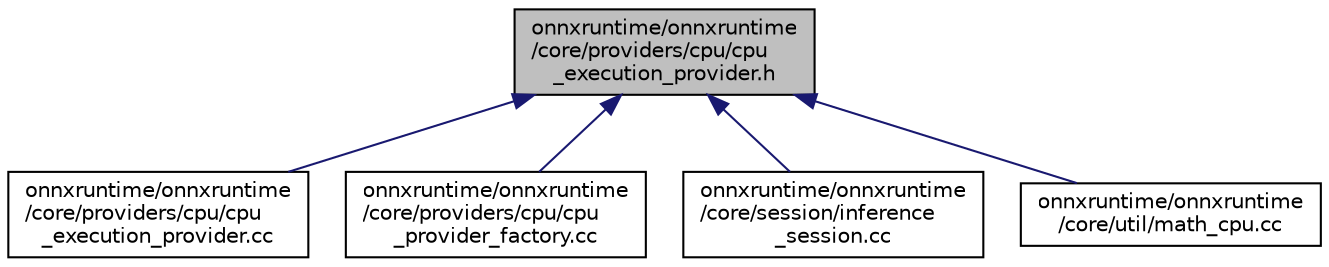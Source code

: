 digraph "onnxruntime/onnxruntime/core/providers/cpu/cpu_execution_provider.h"
{
  edge [fontname="Helvetica",fontsize="10",labelfontname="Helvetica",labelfontsize="10"];
  node [fontname="Helvetica",fontsize="10",shape=record];
  Node57 [label="onnxruntime/onnxruntime\l/core/providers/cpu/cpu\l_execution_provider.h",height=0.2,width=0.4,color="black", fillcolor="grey75", style="filled", fontcolor="black"];
  Node57 -> Node58 [dir="back",color="midnightblue",fontsize="10",style="solid"];
  Node58 [label="onnxruntime/onnxruntime\l/core/providers/cpu/cpu\l_execution_provider.cc",height=0.2,width=0.4,color="black", fillcolor="white", style="filled",URL="$cpu__execution__provider_8cc.html"];
  Node57 -> Node59 [dir="back",color="midnightblue",fontsize="10",style="solid"];
  Node59 [label="onnxruntime/onnxruntime\l/core/providers/cpu/cpu\l_provider_factory.cc",height=0.2,width=0.4,color="black", fillcolor="white", style="filled",URL="$cpu__provider__factory_8cc.html"];
  Node57 -> Node60 [dir="back",color="midnightblue",fontsize="10",style="solid"];
  Node60 [label="onnxruntime/onnxruntime\l/core/session/inference\l_session.cc",height=0.2,width=0.4,color="black", fillcolor="white", style="filled",URL="$inference__session_8cc.html"];
  Node57 -> Node61 [dir="back",color="midnightblue",fontsize="10",style="solid"];
  Node61 [label="onnxruntime/onnxruntime\l/core/util/math_cpu.cc",height=0.2,width=0.4,color="black", fillcolor="white", style="filled",URL="$math__cpu_8cc.html"];
}

